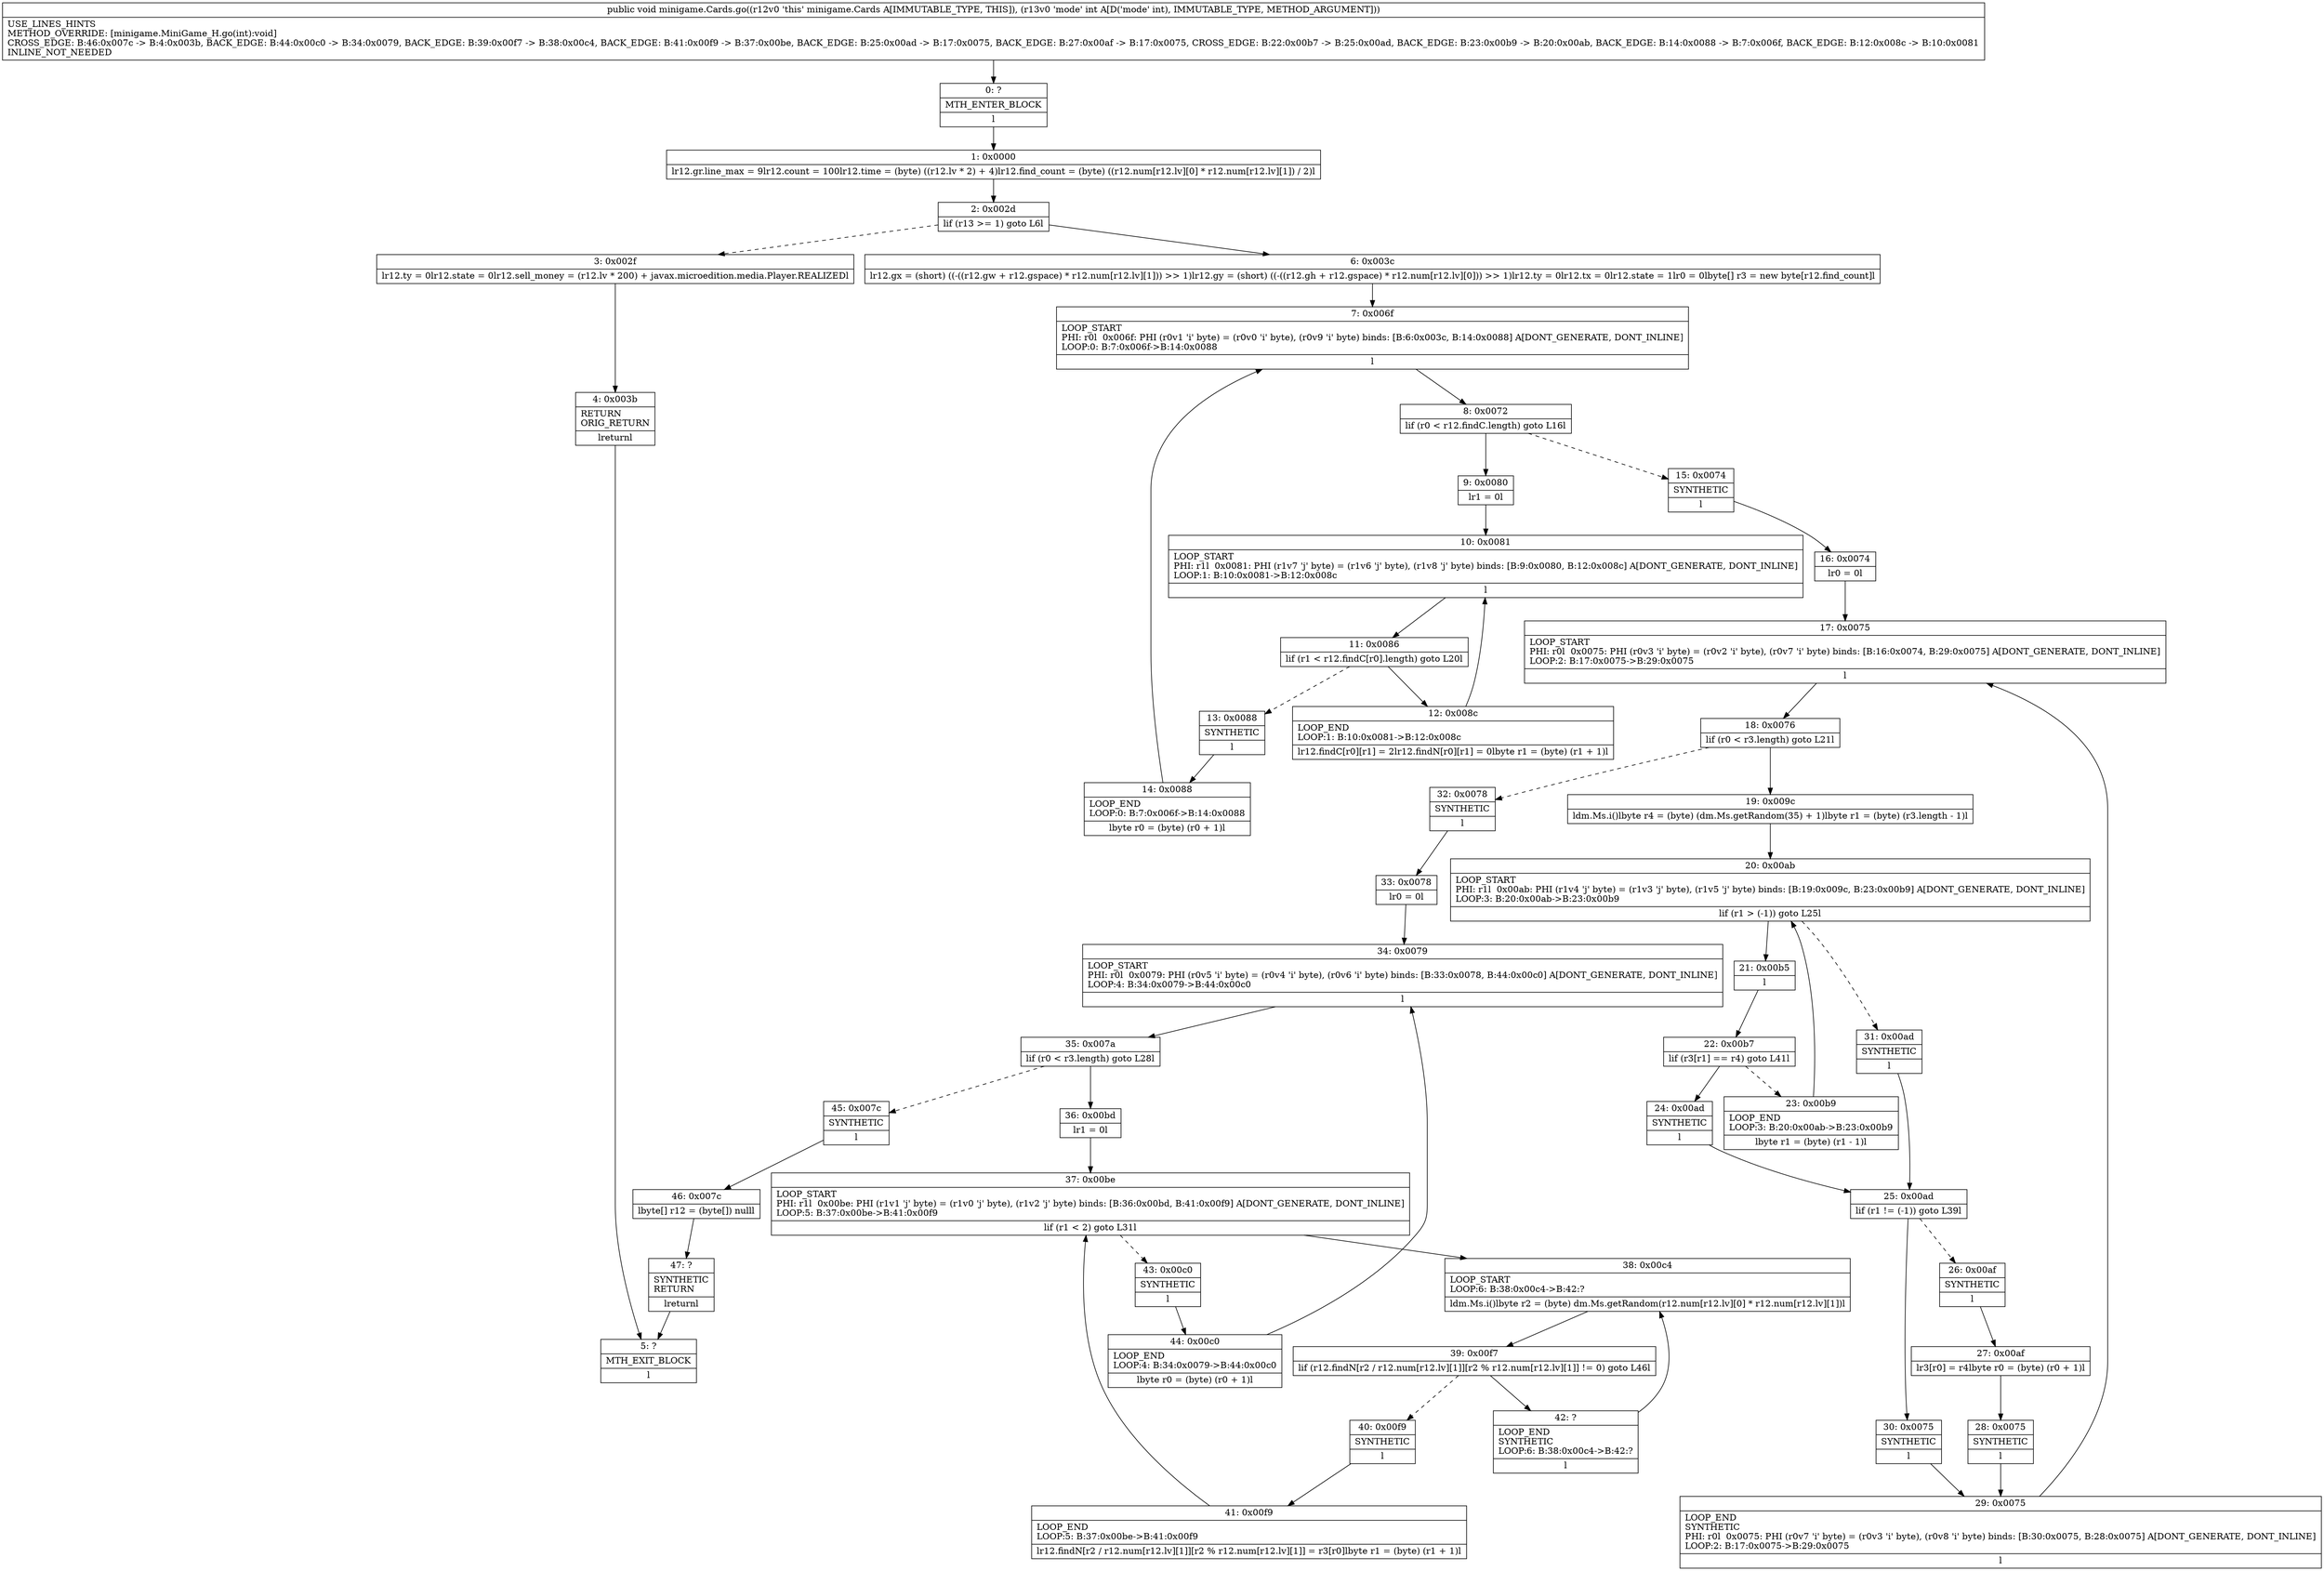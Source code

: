 digraph "CFG forminigame.Cards.go(I)V" {
Node_0 [shape=record,label="{0\:\ ?|MTH_ENTER_BLOCK\l|l}"];
Node_1 [shape=record,label="{1\:\ 0x0000|lr12.gr.line_max = 9lr12.count = 100lr12.time = (byte) ((r12.lv * 2) + 4)lr12.find_count = (byte) ((r12.num[r12.lv][0] * r12.num[r12.lv][1]) \/ 2)l}"];
Node_2 [shape=record,label="{2\:\ 0x002d|lif (r13 \>= 1) goto L6l}"];
Node_3 [shape=record,label="{3\:\ 0x002f|lr12.ty = 0lr12.state = 0lr12.sell_money = (r12.lv * 200) + javax.microedition.media.Player.REALIZEDl}"];
Node_4 [shape=record,label="{4\:\ 0x003b|RETURN\lORIG_RETURN\l|lreturnl}"];
Node_5 [shape=record,label="{5\:\ ?|MTH_EXIT_BLOCK\l|l}"];
Node_6 [shape=record,label="{6\:\ 0x003c|lr12.gx = (short) ((\-((r12.gw + r12.gspace) * r12.num[r12.lv][1])) \>\> 1)lr12.gy = (short) ((\-((r12.gh + r12.gspace) * r12.num[r12.lv][0])) \>\> 1)lr12.ty = 0lr12.tx = 0lr12.state = 1lr0 = 0lbyte[] r3 = new byte[r12.find_count]l}"];
Node_7 [shape=record,label="{7\:\ 0x006f|LOOP_START\lPHI: r0l  0x006f: PHI (r0v1 'i' byte) = (r0v0 'i' byte), (r0v9 'i' byte) binds: [B:6:0x003c, B:14:0x0088] A[DONT_GENERATE, DONT_INLINE]\lLOOP:0: B:7:0x006f\-\>B:14:0x0088\l|l}"];
Node_8 [shape=record,label="{8\:\ 0x0072|lif (r0 \< r12.findC.length) goto L16l}"];
Node_9 [shape=record,label="{9\:\ 0x0080|lr1 = 0l}"];
Node_10 [shape=record,label="{10\:\ 0x0081|LOOP_START\lPHI: r1l  0x0081: PHI (r1v7 'j' byte) = (r1v6 'j' byte), (r1v8 'j' byte) binds: [B:9:0x0080, B:12:0x008c] A[DONT_GENERATE, DONT_INLINE]\lLOOP:1: B:10:0x0081\-\>B:12:0x008c\l|l}"];
Node_11 [shape=record,label="{11\:\ 0x0086|lif (r1 \< r12.findC[r0].length) goto L20l}"];
Node_12 [shape=record,label="{12\:\ 0x008c|LOOP_END\lLOOP:1: B:10:0x0081\-\>B:12:0x008c\l|lr12.findC[r0][r1] = 2lr12.findN[r0][r1] = 0lbyte r1 = (byte) (r1 + 1)l}"];
Node_13 [shape=record,label="{13\:\ 0x0088|SYNTHETIC\l|l}"];
Node_14 [shape=record,label="{14\:\ 0x0088|LOOP_END\lLOOP:0: B:7:0x006f\-\>B:14:0x0088\l|lbyte r0 = (byte) (r0 + 1)l}"];
Node_15 [shape=record,label="{15\:\ 0x0074|SYNTHETIC\l|l}"];
Node_16 [shape=record,label="{16\:\ 0x0074|lr0 = 0l}"];
Node_17 [shape=record,label="{17\:\ 0x0075|LOOP_START\lPHI: r0l  0x0075: PHI (r0v3 'i' byte) = (r0v2 'i' byte), (r0v7 'i' byte) binds: [B:16:0x0074, B:29:0x0075] A[DONT_GENERATE, DONT_INLINE]\lLOOP:2: B:17:0x0075\-\>B:29:0x0075\l|l}"];
Node_18 [shape=record,label="{18\:\ 0x0076|lif (r0 \< r3.length) goto L21l}"];
Node_19 [shape=record,label="{19\:\ 0x009c|ldm.Ms.i()lbyte r4 = (byte) (dm.Ms.getRandom(35) + 1)lbyte r1 = (byte) (r3.length \- 1)l}"];
Node_20 [shape=record,label="{20\:\ 0x00ab|LOOP_START\lPHI: r1l  0x00ab: PHI (r1v4 'j' byte) = (r1v3 'j' byte), (r1v5 'j' byte) binds: [B:19:0x009c, B:23:0x00b9] A[DONT_GENERATE, DONT_INLINE]\lLOOP:3: B:20:0x00ab\-\>B:23:0x00b9\l|lif (r1 \> (\-1)) goto L25l}"];
Node_21 [shape=record,label="{21\:\ 0x00b5|l}"];
Node_22 [shape=record,label="{22\:\ 0x00b7|lif (r3[r1] == r4) goto L41l}"];
Node_23 [shape=record,label="{23\:\ 0x00b9|LOOP_END\lLOOP:3: B:20:0x00ab\-\>B:23:0x00b9\l|lbyte r1 = (byte) (r1 \- 1)l}"];
Node_24 [shape=record,label="{24\:\ 0x00ad|SYNTHETIC\l|l}"];
Node_25 [shape=record,label="{25\:\ 0x00ad|lif (r1 != (\-1)) goto L39l}"];
Node_26 [shape=record,label="{26\:\ 0x00af|SYNTHETIC\l|l}"];
Node_27 [shape=record,label="{27\:\ 0x00af|lr3[r0] = r4lbyte r0 = (byte) (r0 + 1)l}"];
Node_28 [shape=record,label="{28\:\ 0x0075|SYNTHETIC\l|l}"];
Node_29 [shape=record,label="{29\:\ 0x0075|LOOP_END\lSYNTHETIC\lPHI: r0l  0x0075: PHI (r0v7 'i' byte) = (r0v3 'i' byte), (r0v8 'i' byte) binds: [B:30:0x0075, B:28:0x0075] A[DONT_GENERATE, DONT_INLINE]\lLOOP:2: B:17:0x0075\-\>B:29:0x0075\l|l}"];
Node_30 [shape=record,label="{30\:\ 0x0075|SYNTHETIC\l|l}"];
Node_31 [shape=record,label="{31\:\ 0x00ad|SYNTHETIC\l|l}"];
Node_32 [shape=record,label="{32\:\ 0x0078|SYNTHETIC\l|l}"];
Node_33 [shape=record,label="{33\:\ 0x0078|lr0 = 0l}"];
Node_34 [shape=record,label="{34\:\ 0x0079|LOOP_START\lPHI: r0l  0x0079: PHI (r0v5 'i' byte) = (r0v4 'i' byte), (r0v6 'i' byte) binds: [B:33:0x0078, B:44:0x00c0] A[DONT_GENERATE, DONT_INLINE]\lLOOP:4: B:34:0x0079\-\>B:44:0x00c0\l|l}"];
Node_35 [shape=record,label="{35\:\ 0x007a|lif (r0 \< r3.length) goto L28l}"];
Node_36 [shape=record,label="{36\:\ 0x00bd|lr1 = 0l}"];
Node_37 [shape=record,label="{37\:\ 0x00be|LOOP_START\lPHI: r1l  0x00be: PHI (r1v1 'j' byte) = (r1v0 'j' byte), (r1v2 'j' byte) binds: [B:36:0x00bd, B:41:0x00f9] A[DONT_GENERATE, DONT_INLINE]\lLOOP:5: B:37:0x00be\-\>B:41:0x00f9\l|lif (r1 \< 2) goto L31l}"];
Node_38 [shape=record,label="{38\:\ 0x00c4|LOOP_START\lLOOP:6: B:38:0x00c4\-\>B:42:?\l|ldm.Ms.i()lbyte r2 = (byte) dm.Ms.getRandom(r12.num[r12.lv][0] * r12.num[r12.lv][1])l}"];
Node_39 [shape=record,label="{39\:\ 0x00f7|lif (r12.findN[r2 \/ r12.num[r12.lv][1]][r2 % r12.num[r12.lv][1]] != 0) goto L46l}"];
Node_40 [shape=record,label="{40\:\ 0x00f9|SYNTHETIC\l|l}"];
Node_41 [shape=record,label="{41\:\ 0x00f9|LOOP_END\lLOOP:5: B:37:0x00be\-\>B:41:0x00f9\l|lr12.findN[r2 \/ r12.num[r12.lv][1]][r2 % r12.num[r12.lv][1]] = r3[r0]lbyte r1 = (byte) (r1 + 1)l}"];
Node_42 [shape=record,label="{42\:\ ?|LOOP_END\lSYNTHETIC\lLOOP:6: B:38:0x00c4\-\>B:42:?\l|l}"];
Node_43 [shape=record,label="{43\:\ 0x00c0|SYNTHETIC\l|l}"];
Node_44 [shape=record,label="{44\:\ 0x00c0|LOOP_END\lLOOP:4: B:34:0x0079\-\>B:44:0x00c0\l|lbyte r0 = (byte) (r0 + 1)l}"];
Node_45 [shape=record,label="{45\:\ 0x007c|SYNTHETIC\l|l}"];
Node_46 [shape=record,label="{46\:\ 0x007c|lbyte[] r12 = (byte[]) nulll}"];
Node_47 [shape=record,label="{47\:\ ?|SYNTHETIC\lRETURN\l|lreturnl}"];
MethodNode[shape=record,label="{public void minigame.Cards.go((r12v0 'this' minigame.Cards A[IMMUTABLE_TYPE, THIS]), (r13v0 'mode' int A[D('mode' int), IMMUTABLE_TYPE, METHOD_ARGUMENT]))  | USE_LINES_HINTS\lMETHOD_OVERRIDE: [minigame.MiniGame_H.go(int):void]\lCROSS_EDGE: B:46:0x007c \-\> B:4:0x003b, BACK_EDGE: B:44:0x00c0 \-\> B:34:0x0079, BACK_EDGE: B:39:0x00f7 \-\> B:38:0x00c4, BACK_EDGE: B:41:0x00f9 \-\> B:37:0x00be, BACK_EDGE: B:25:0x00ad \-\> B:17:0x0075, BACK_EDGE: B:27:0x00af \-\> B:17:0x0075, CROSS_EDGE: B:22:0x00b7 \-\> B:25:0x00ad, BACK_EDGE: B:23:0x00b9 \-\> B:20:0x00ab, BACK_EDGE: B:14:0x0088 \-\> B:7:0x006f, BACK_EDGE: B:12:0x008c \-\> B:10:0x0081\lINLINE_NOT_NEEDED\l}"];
MethodNode -> Node_0;
Node_0 -> Node_1;
Node_1 -> Node_2;
Node_2 -> Node_3[style=dashed];
Node_2 -> Node_6;
Node_3 -> Node_4;
Node_4 -> Node_5;
Node_6 -> Node_7;
Node_7 -> Node_8;
Node_8 -> Node_9;
Node_8 -> Node_15[style=dashed];
Node_9 -> Node_10;
Node_10 -> Node_11;
Node_11 -> Node_12;
Node_11 -> Node_13[style=dashed];
Node_12 -> Node_10;
Node_13 -> Node_14;
Node_14 -> Node_7;
Node_15 -> Node_16;
Node_16 -> Node_17;
Node_17 -> Node_18;
Node_18 -> Node_19;
Node_18 -> Node_32[style=dashed];
Node_19 -> Node_20;
Node_20 -> Node_21;
Node_20 -> Node_31[style=dashed];
Node_21 -> Node_22;
Node_22 -> Node_23[style=dashed];
Node_22 -> Node_24;
Node_23 -> Node_20;
Node_24 -> Node_25;
Node_25 -> Node_26[style=dashed];
Node_25 -> Node_30;
Node_26 -> Node_27;
Node_27 -> Node_28;
Node_28 -> Node_29;
Node_29 -> Node_17;
Node_30 -> Node_29;
Node_31 -> Node_25;
Node_32 -> Node_33;
Node_33 -> Node_34;
Node_34 -> Node_35;
Node_35 -> Node_36;
Node_35 -> Node_45[style=dashed];
Node_36 -> Node_37;
Node_37 -> Node_38;
Node_37 -> Node_43[style=dashed];
Node_38 -> Node_39;
Node_39 -> Node_40[style=dashed];
Node_39 -> Node_42;
Node_40 -> Node_41;
Node_41 -> Node_37;
Node_42 -> Node_38;
Node_43 -> Node_44;
Node_44 -> Node_34;
Node_45 -> Node_46;
Node_46 -> Node_47;
Node_47 -> Node_5;
}

